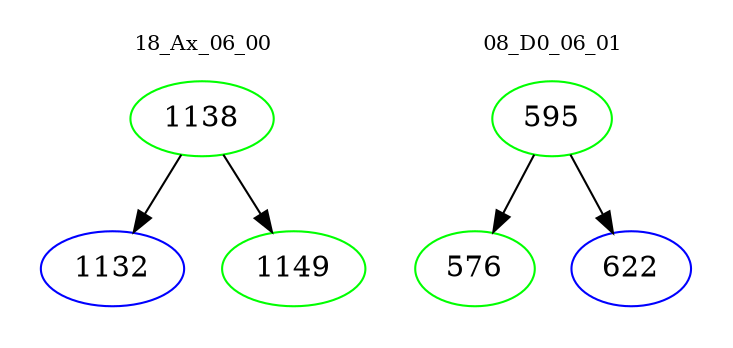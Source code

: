 digraph{
subgraph cluster_0 {
color = white
label = "18_Ax_06_00";
fontsize=10;
T0_1138 [label="1138", color="green"]
T0_1138 -> T0_1132 [color="black"]
T0_1132 [label="1132", color="blue"]
T0_1138 -> T0_1149 [color="black"]
T0_1149 [label="1149", color="green"]
}
subgraph cluster_1 {
color = white
label = "08_D0_06_01";
fontsize=10;
T1_595 [label="595", color="green"]
T1_595 -> T1_576 [color="black"]
T1_576 [label="576", color="green"]
T1_595 -> T1_622 [color="black"]
T1_622 [label="622", color="blue"]
}
}
